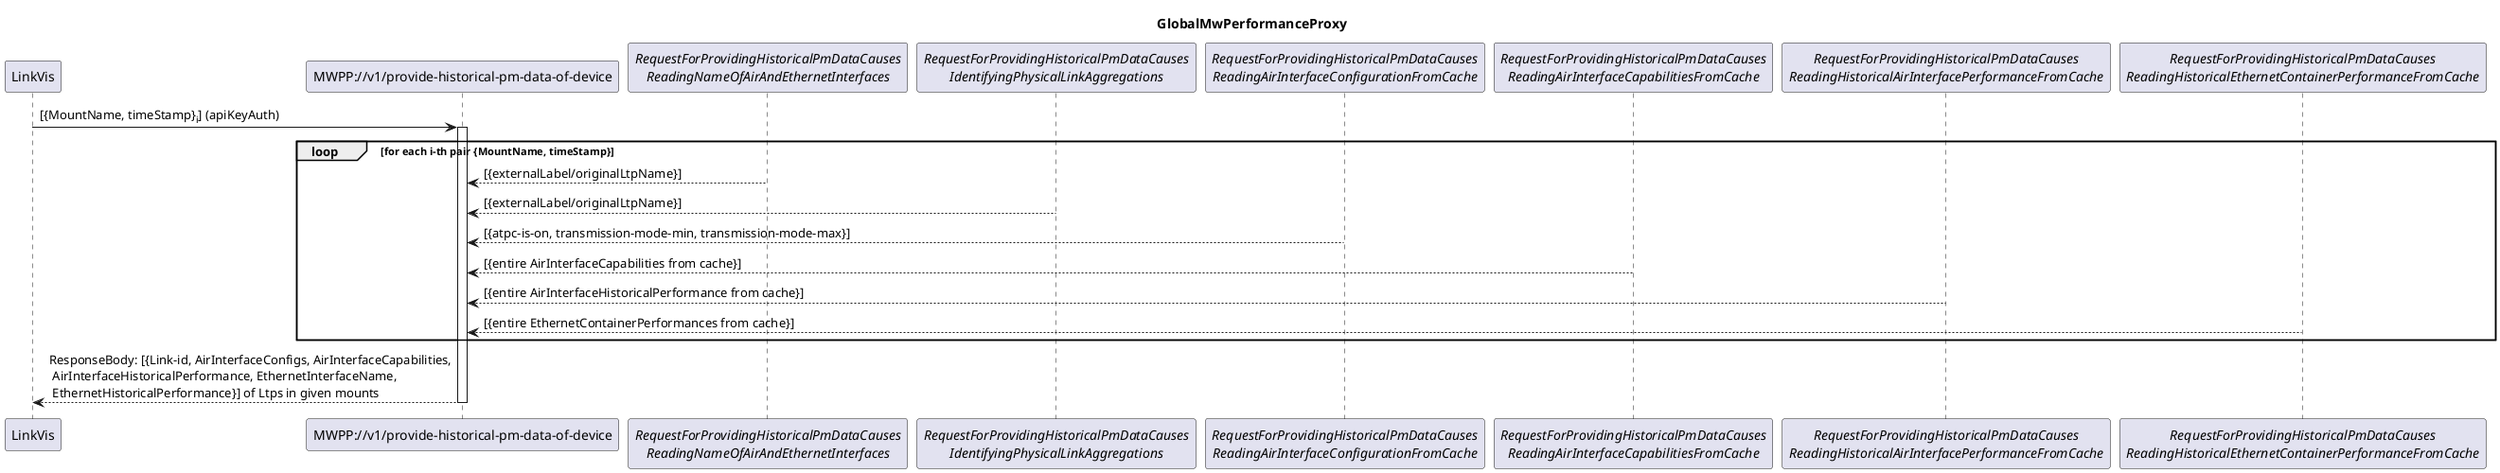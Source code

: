 @startuml GlobalMwPerformanceProxy
skinparam responseMessageBelowArrow true

title
GlobalMwPerformanceProxy
end title

participant "LinkVis" as LinkVis
participant "MWPP://v1/provide-historical-pm-data-of-device" as MWPP
participant "<i>RequestForProvidingHistoricalPmDataCauses</i>\n<i>ReadingNameOfAirAndEthernetInterfaces</i>" as Names
participant "<i>RequestForProvidingHistoricalPmDataCauses</i>\n<i>IdentifyingPhysicalLinkAggregations</i>" as PhysicalAggregations
participant "<i>RequestForProvidingHistoricalPmDataCauses</i>\n<i>ReadingAirInterfaceConfigurationFromCache</i>" as AirInterfaceConfig
participant "<i>RequestForProvidingHistoricalPmDataCauses</i>\n<i>ReadingAirInterfaceCapabilitiesFromCache</i>" as AirInterfaceCapa
participant "<i>RequestForProvidingHistoricalPmDataCauses</i>\n<i>ReadingHistoricalAirInterfacePerformanceFromCache</i>" as AirInterfacePm
participant "<i>RequestForProvidingHistoricalPmDataCauses</i>\n<i>ReadingHistoricalEthernetContainerPerformanceFromCache</i>" as EthernetPm

LinkVis -> MWPP: [{MountName, timeStamp}<sub>i</sub>] (apiKeyAuth)
activate MWPP
loop for each i-th pair {MountName, timeStamp}
    Names --> MWPP: [{externalLabel/originalLtpName}]
    PhysicalAggregations--> MWPP: [{externalLabel/originalLtpName}]
    AirInterfaceConfig --> MWPP: [{atpc-is-on, transmission-mode-min, transmission-mode-max}]
    AirInterfaceCapa --> MWPP: [{entire AirInterfaceCapabilities from cache}]
    AirInterfacePm --> MWPP: [{entire AirInterfaceHistoricalPerformance from cache}]
    EthernetPm --> MWPP: [{entire EthernetContainerPerformances from cache}]
end
MWPP --> LinkVis: ResponseBody: [{Link-id, AirInterfaceConfigs, AirInterfaceCapabilities,\n AirInterfaceHistoricalPerformance, EthernetInterfaceName,\n EthernetHistoricalPerformance}] of Ltps in given mounts 
deactivate MWPP

@enduml
